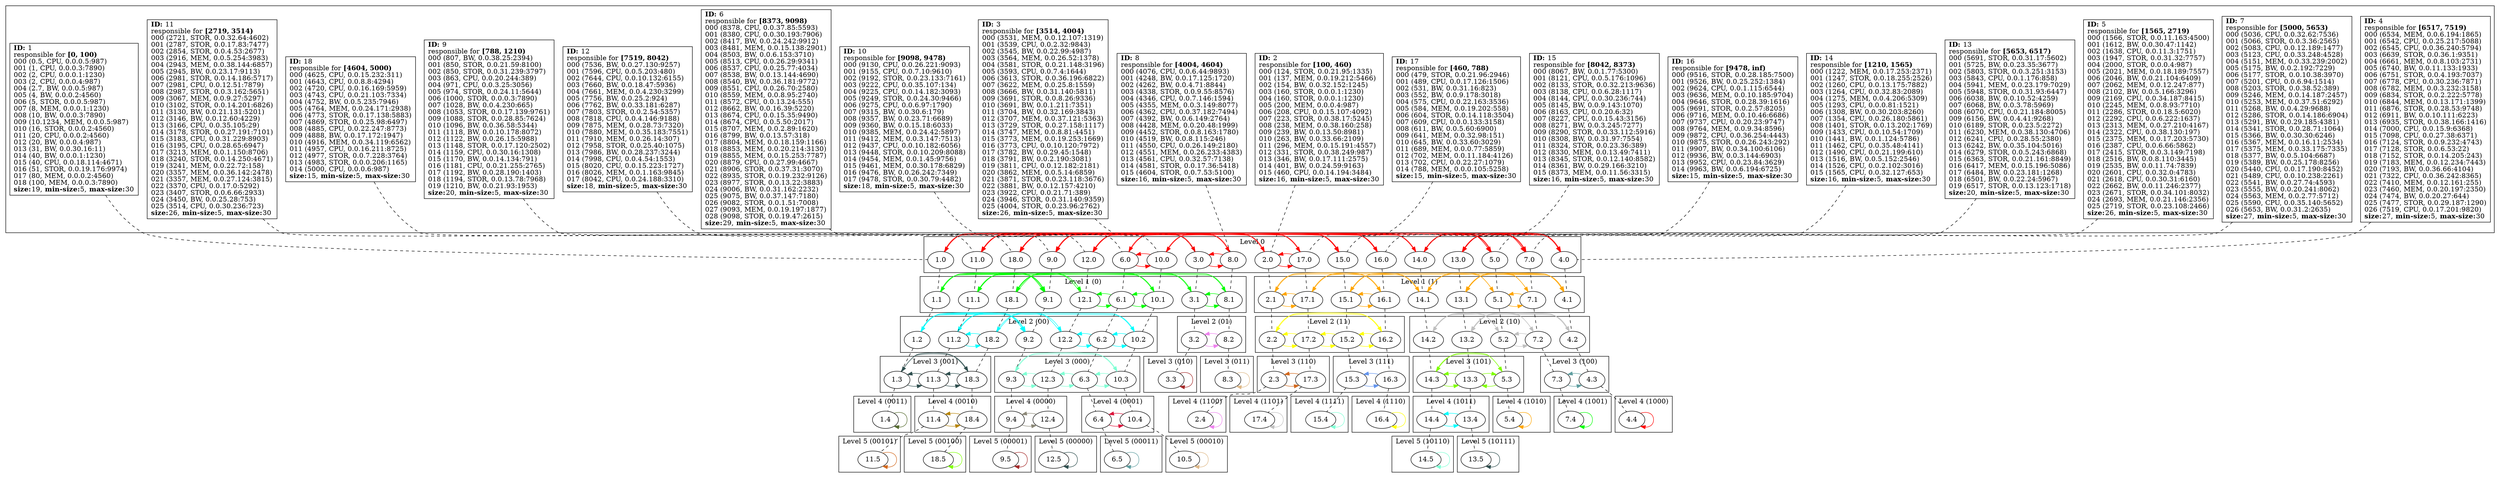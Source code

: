 strict
digraph SkipGraph {

	# vertical
	edge [dir=none style=dashed]
	subgraph {
		"1" -> "1.0" -> "1.1" -> "1.2" -> "1.3" -> "1.4"
		}
	subgraph {
		"2" -> "2.0" -> "2.1" -> "2.2" -> "2.3" -> "2.4"
		}
	subgraph {
		"17" -> "17.0" -> "17.1" -> "17.2" -> "17.3" -> "17.4"
		}
	subgraph {
		"9" -> "9.0" -> "9.1" -> "9.2" -> "9.3" -> "9.4" -> "9.5"
		}
	subgraph {
		"14" -> "14.0" -> "14.1" -> "14.2" -> "14.3" -> "14.4" -> "14.5"
		}
	subgraph {
		"5" -> "5.0" -> "5.1" -> "5.2" -> "5.3" -> "5.4"
		}
	subgraph {
		"11" -> "11.0" -> "11.1" -> "11.2" -> "11.3" -> "11.4" -> "11.5"
		}
	subgraph {
		"3" -> "3.0" -> "3.1" -> "3.2" -> "3.3"
		}
	subgraph {
		"8" -> "8.0" -> "8.1" -> "8.2" -> "8.3"
		}
	subgraph {
		"18" -> "18.0" -> "18.1" -> "18.2" -> "18.3" -> "18.4" -> "18.5"
		}
	subgraph {
		"7" -> "7.0" -> "7.1" -> "7.2" -> "7.3" -> "7.4"
		}
	subgraph {
		"13" -> "13.0" -> "13.1" -> "13.2" -> "13.3" -> "13.4" -> "13.5"
		}
	subgraph {
		"4" -> "4.0" -> "4.1" -> "4.2" -> "4.3" -> "4.4"
		}
	subgraph {
		"12" -> "12.0" -> "12.1" -> "12.2" -> "12.3" -> "12.4" -> "12.5"
		}
	subgraph {
		"15" -> "15.0" -> "15.1" -> "15.2" -> "15.3" -> "15.4"
		}
	subgraph {
		"6" -> "6.0" -> "6.1" -> "6.2" -> "6.3" -> "6.4" -> "6.5"
		}
	subgraph {
		"10" -> "10.0" -> "10.1" -> "10.2" -> "10.3" -> "10.4" -> "10.5"
		}
	subgraph {
		"16" -> "16.0" -> "16.1" -> "16.2" -> "16.3" -> "16.4"
		}

	# horizontal
	edge [dir=forward, style=solid]
	subgraph cluster_content {
		rank = same
		"1" [shape=box, label=
			<
				<B>ID:</B> 1<BR ALIGN="LEFT"/>
				responsible for <B>[0, 100)</B><BR ALIGN="LEFT"/>
				000 (0.5, CPU, 0.0.0.5:987)<BR ALIGN="LEFT"/>
				001 (1, CPU, 0.0.0.3:7890)<BR ALIGN="LEFT"/>
				002 (2, CPU, 0.0.0.1:1230)<BR ALIGN="LEFT"/>
				003 (2, CPU, 0.0.0.4:987)<BR ALIGN="LEFT"/>
				004 (2.7, BW, 0.0.0.5:987)<BR ALIGN="LEFT"/>
				005 (4, BW, 0.0.0.2:4560)<BR ALIGN="LEFT"/>
				006 (5, STOR, 0.0.0.5:987)<BR ALIGN="LEFT"/>
				007 (8, MEM, 0.0.0.1:1230)<BR ALIGN="LEFT"/>
				008 (10, BW, 0.0.0.3:7890)<BR ALIGN="LEFT"/>
				009 (10.1234, MEM, 0.0.0.5:987)<BR ALIGN="LEFT"/>
				010 (16, STOR, 0.0.0.2:4560)<BR ALIGN="LEFT"/>
				011 (20, CPU, 0.0.0.2:4560)<BR ALIGN="LEFT"/>
				012 (20, BW, 0.0.0.4:987)<BR ALIGN="LEFT"/>
				013 (31, BW, 0.0.30.16:11)<BR ALIGN="LEFT"/>
				014 (40, BW, 0.0.0.1:1230)<BR ALIGN="LEFT"/>
				015 (40, CPU, 0.0.18.114:4671)<BR ALIGN="LEFT"/>
				016 (51, STOR, 0.0.19.176:9974)<BR ALIGN="LEFT"/>
				017 (80, MEM, 0.0.0.2:4560)<BR ALIGN="LEFT"/>
				018 (100, MEM, 0.0.0.3:7890)<BR ALIGN="LEFT"/>
			<B>size:</B>19, <B>min-size:</B>5, <B>max-size:</B>30<BR ALIGN="LEFT"/>			>]
		"2" [shape=box, label=
			<
				<B>ID:</B> 2<BR ALIGN="LEFT"/>
				responsible for <B>[100, 460)</B><BR ALIGN="LEFT"/>
				000 (124, STOR, 0.0.21.95:1335)<BR ALIGN="LEFT"/>
				001 (137, MEM, 0.0.19.212:5466)<BR ALIGN="LEFT"/>
				002 (154, BW, 0.0.32.152:1245)<BR ALIGN="LEFT"/>
				003 (160, STOR, 0.0.0.1:1230)<BR ALIGN="LEFT"/>
				004 (160, STOR, 0.0.0.1:1230)<BR ALIGN="LEFT"/>
				005 (200, MEM, 0.0.0.4:987)<BR ALIGN="LEFT"/>
				006 (208, CPU, 0.0.15.107:4092)<BR ALIGN="LEFT"/>
				007 (223, STOR, 0.0.38.17:5245)<BR ALIGN="LEFT"/>
				008 (238, MEM, 0.0.38.160:258)<BR ALIGN="LEFT"/>
				009 (239, BW, 0.0.13.50:8981)<BR ALIGN="LEFT"/>
				010 (263, BW, 0.0.33.66:2109)<BR ALIGN="LEFT"/>
				011 (296, MEM, 0.0.15.191:4557)<BR ALIGN="LEFT"/>
				012 (331, STOR, 0.0.38.249:987)<BR ALIGN="LEFT"/>
				013 (346, BW, 0.0.17.111:2575)<BR ALIGN="LEFT"/>
				014 (401, BW, 0.0.24.59:9163)<BR ALIGN="LEFT"/>
				015 (460, CPU, 0.0.14.194:3484)<BR ALIGN="LEFT"/>
			<B>size:</B>16, <B>min-size:</B>5, <B>max-size:</B>30<BR ALIGN="LEFT"/>			>]
		"17" [shape=box, label=
			<
				<B>ID:</B> 17<BR ALIGN="LEFT"/>
				responsible for <B>[460, 788)</B><BR ALIGN="LEFT"/>
				000 (479, STOR, 0.0.21.96:2946)<BR ALIGN="LEFT"/>
				001 (489, CPU, 0.0.17.126:1506)<BR ALIGN="LEFT"/>
				002 (531, BW, 0.0.31.16:823)<BR ALIGN="LEFT"/>
				003 (552, BW, 0.0.9.178:3018)<BR ALIGN="LEFT"/>
				004 (575, CPU, 0.0.22.163:3536)<BR ALIGN="LEFT"/>
				005 (584, MEM, 0.0.19.202:558)<BR ALIGN="LEFT"/>
				006 (604, STOR, 0.0.14.118:3504)<BR ALIGN="LEFT"/>
				007 (609, CPU, 0.0.0.133:3158)<BR ALIGN="LEFT"/>
				008 (611, BW, 0.0.5.60:6900)<BR ALIGN="LEFT"/>
				009 (641, MEM, 0.0.32.98:151)<BR ALIGN="LEFT"/>
				010 (645, BW, 0.0.33.60:3029)<BR ALIGN="LEFT"/>
				011 (689, MEM, 0.0.0.77:5859)<BR ALIGN="LEFT"/>
				012 (702, MEM, 0.0.11.184:4126)<BR ALIGN="LEFT"/>
				013 (702, CPU, 0.0.22.27:1079)<BR ALIGN="LEFT"/>
				014 (788, MEM, 0.0.0.105:5258)<BR ALIGN="LEFT"/>
			<B>size:</B>15, <B>min-size:</B>5, <B>max-size:</B>30<BR ALIGN="LEFT"/>			>]
		"9" [shape=box, label=
			<
				<B>ID:</B> 9<BR ALIGN="LEFT"/>
				responsible for <B>[788, 1210)</B><BR ALIGN="LEFT"/>
				000 (807, BW, 0.0.38.25:2394)<BR ALIGN="LEFT"/>
				001 (850, STOR, 0.0.21.59:8100)<BR ALIGN="LEFT"/>
				002 (850, STOR, 0.0.31.239:3797)<BR ALIGN="LEFT"/>
				003 (863, CPU, 0.0.20.244:389)<BR ALIGN="LEFT"/>
				004 (971, CPU, 0.0.3.25:3056)<BR ALIGN="LEFT"/>
				005 (974, STOR, 0.0.24.11:5644)<BR ALIGN="LEFT"/>
				006 (1000, STOR, 0.0.0.3:7890)<BR ALIGN="LEFT"/>
				007 (1028, BW, 0.0.4.230:665)<BR ALIGN="LEFT"/>
				008 (1053, STOR, 0.0.17.139:9761)<BR ALIGN="LEFT"/>
				009 (1088, STOR, 0.0.28.85:7624)<BR ALIGN="LEFT"/>
				010 (1096, BW, 0.0.36.58:5344)<BR ALIGN="LEFT"/>
				011 (1118, BW, 0.0.10.178:8072)<BR ALIGN="LEFT"/>
				012 (1122, BW, 0.0.26.15:5988)<BR ALIGN="LEFT"/>
				013 (1148, STOR, 0.0.17.120:2502)<BR ALIGN="LEFT"/>
				014 (1159, CPU, 0.0.30.16:1308)<BR ALIGN="LEFT"/>
				015 (1170, BW, 0.0.14.134:791)<BR ALIGN="LEFT"/>
				016 (1181, CPU, 0.0.21.255:2765)<BR ALIGN="LEFT"/>
				017 (1192, BW, 0.0.28.190:1403)<BR ALIGN="LEFT"/>
				018 (1194, STOR, 0.0.13.78:7968)<BR ALIGN="LEFT"/>
				019 (1210, BW, 0.0.21.93:1953)<BR ALIGN="LEFT"/>
			<B>size:</B>20, <B>min-size:</B>5, <B>max-size:</B>30<BR ALIGN="LEFT"/>			>]
		"14" [shape=box, label=
			<
				<B>ID:</B> 14<BR ALIGN="LEFT"/>
				responsible for <B>[1210, 1565)</B><BR ALIGN="LEFT"/>
				000 (1222, MEM, 0.0.17.253:2371)<BR ALIGN="LEFT"/>
				001 (1247, STOR, 0.0.18.255:2526)<BR ALIGN="LEFT"/>
				002 (1260, CPU, 0.0.13.175:7882)<BR ALIGN="LEFT"/>
				003 (1264, CPU, 0.0.32.83:2089)<BR ALIGN="LEFT"/>
				004 (1275, MEM, 0.0.4.206:5309)<BR ALIGN="LEFT"/>
				005 (1293, CPU, 0.0.0.81:1521)<BR ALIGN="LEFT"/>
				006 (1308, BW, 0.0.30.203:8260)<BR ALIGN="LEFT"/>
				007 (1354, CPU, 0.0.26.180:5861)<BR ALIGN="LEFT"/>
				008 (1401, STOR, 0.0.13.202:1769)<BR ALIGN="LEFT"/>
				009 (1433, CPU, 0.0.10.54:1709)<BR ALIGN="LEFT"/>
				010 (1441, BW, 0.0.1.124:5786)<BR ALIGN="LEFT"/>
				011 (1462, CPU, 0.0.35.48:4141)<BR ALIGN="LEFT"/>
				012 (1490, CPU, 0.0.21.199:610)<BR ALIGN="LEFT"/>
				013 (1516, BW, 0.0.5.152:2546)<BR ALIGN="LEFT"/>
				014 (1526, CPU, 0.0.2.102:3016)<BR ALIGN="LEFT"/>
				015 (1565, CPU, 0.0.32.127:653)<BR ALIGN="LEFT"/>
			<B>size:</B>16, <B>min-size:</B>5, <B>max-size:</B>30<BR ALIGN="LEFT"/>			>]
		"5" [shape=box, label=
			<
				<B>ID:</B> 5<BR ALIGN="LEFT"/>
				responsible for <B>[1565, 2719)</B><BR ALIGN="LEFT"/>
				000 (1566, STOR, 0.0.11.163:4500)<BR ALIGN="LEFT"/>
				001 (1612, BW, 0.0.30.47:1142)<BR ALIGN="LEFT"/>
				002 (1638, CPU, 0.0.11.3:1751)<BR ALIGN="LEFT"/>
				003 (1947, STOR, 0.0.31.32:7757)<BR ALIGN="LEFT"/>
				004 (2000, STOR, 0.0.0.4:987)<BR ALIGN="LEFT"/>
				005 (2021, MEM, 0.0.18.189:7557)<BR ALIGN="LEFT"/>
				006 (2046, BW, 0.0.21.104:6409)<BR ALIGN="LEFT"/>
				007 (2062, MEM, 0.0.12.247:877)<BR ALIGN="LEFT"/>
				008 (2102, BW, 0.0.5.166:3296)<BR ALIGN="LEFT"/>
				009 (2169, CPU, 0.0.34.187:8415)<BR ALIGN="LEFT"/>
				010 (2245, MEM, 0.0.8.93:7710)<BR ALIGN="LEFT"/>
				011 (2286, STOR, 0.0.18.5:6020)<BR ALIGN="LEFT"/>
				012 (2292, CPU, 0.0.6.222:1637)<BR ALIGN="LEFT"/>
				013 (2313, MEM, 0.0.27.210:4167)<BR ALIGN="LEFT"/>
				014 (2322, CPU, 0.0.38.130:197)<BR ALIGN="LEFT"/>
				015 (2375, MEM, 0.0.17.203:5730)<BR ALIGN="LEFT"/>
				016 (2387, CPU, 0.0.6.66:5862)<BR ALIGN="LEFT"/>
				017 (2415, STOR, 0.0.3.149:7198)<BR ALIGN="LEFT"/>
				018 (2516, BW, 0.0.8.110:3445)<BR ALIGN="LEFT"/>
				019 (2535, BW, 0.0.11.74:7839)<BR ALIGN="LEFT"/>
				020 (2601, CPU, 0.0.32.0:4783)<BR ALIGN="LEFT"/>
				021 (2618, CPU, 0.0.30.31:6160)<BR ALIGN="LEFT"/>
				022 (2662, BW, 0.0.11.246:2377)<BR ALIGN="LEFT"/>
				023 (2671, STOR, 0.0.34.101:8032)<BR ALIGN="LEFT"/>
				024 (2693, MEM, 0.0.21.146:2356)<BR ALIGN="LEFT"/>
				025 (2719, STOR, 0.0.23.108:2466)<BR ALIGN="LEFT"/>
			<B>size:</B>26, <B>min-size:</B>5, <B>max-size:</B>30<BR ALIGN="LEFT"/>			>]
		"11" [shape=box, label=
			<
				<B>ID:</B> 11<BR ALIGN="LEFT"/>
				responsible for <B>[2719, 3514)</B><BR ALIGN="LEFT"/>
				000 (2721, STOR, 0.0.32.64:4602)<BR ALIGN="LEFT"/>
				001 (2787, STOR, 0.0.17.83:7477)<BR ALIGN="LEFT"/>
				002 (2854, STOR, 0.0.4.53:2677)<BR ALIGN="LEFT"/>
				003 (2916, MEM, 0.0.5.254:3983)<BR ALIGN="LEFT"/>
				004 (2943, MEM, 0.0.38.144:6857)<BR ALIGN="LEFT"/>
				005 (2945, BW, 0.0.23.17:9113)<BR ALIGN="LEFT"/>
				006 (2981, STOR, 0.0.14.186:5717)<BR ALIGN="LEFT"/>
				007 (2981, CPU, 0.0.12.51:7879)<BR ALIGN="LEFT"/>
				008 (2987, STOR, 0.0.3.162:5651)<BR ALIGN="LEFT"/>
				009 (3067, MEM, 0.0.9.27:5297)<BR ALIGN="LEFT"/>
				010 (3102, STOR, 0.0.14.201:6826)<BR ALIGN="LEFT"/>
				011 (3130, BW, 0.0.21.131:5201)<BR ALIGN="LEFT"/>
				012 (3146, BW, 0.0.12.60:4229)<BR ALIGN="LEFT"/>
				013 (3166, CPU, 0.0.35.105:29)<BR ALIGN="LEFT"/>
				014 (3178, STOR, 0.0.27.191:7101)<BR ALIGN="LEFT"/>
				015 (3183, CPU, 0.0.31.229:8903)<BR ALIGN="LEFT"/>
				016 (3195, CPU, 0.0.28.65:6947)<BR ALIGN="LEFT"/>
				017 (3213, MEM, 0.0.1.150:8706)<BR ALIGN="LEFT"/>
				018 (3240, STOR, 0.0.14.250:4671)<BR ALIGN="LEFT"/>
				019 (3241, MEM, 0.0.22.72:158)<BR ALIGN="LEFT"/>
				020 (3357, MEM, 0.0.36.142:2478)<BR ALIGN="LEFT"/>
				021 (3357, MEM, 0.0.27.124:3815)<BR ALIGN="LEFT"/>
				022 (3370, CPU, 0.0.17.0:5292)<BR ALIGN="LEFT"/>
				023 (3407, STOR, 0.0.6.66:2933)<BR ALIGN="LEFT"/>
				024 (3450, BW, 0.0.25.28:753)<BR ALIGN="LEFT"/>
				025 (3514, CPU, 0.0.30.236:723)<BR ALIGN="LEFT"/>
			<B>size:</B>26, <B>min-size:</B>5, <B>max-size:</B>30<BR ALIGN="LEFT"/>			>]
		"3" [shape=box, label=
			<
				<B>ID:</B> 3<BR ALIGN="LEFT"/>
				responsible for <B>[3514, 4004)</B><BR ALIGN="LEFT"/>
				000 (3531, MEM, 0.0.12.107:1319)<BR ALIGN="LEFT"/>
				001 (3539, CPU, 0.0.2.32:9843)<BR ALIGN="LEFT"/>
				002 (3545, BW, 0.0.22.99:4987)<BR ALIGN="LEFT"/>
				003 (3564, MEM, 0.0.26.52:1378)<BR ALIGN="LEFT"/>
				004 (3581, STOR, 0.0.21.148:3196)<BR ALIGN="LEFT"/>
				005 (3593, CPU, 0.0.7.4:1644)<BR ALIGN="LEFT"/>
				006 (3613, STOR, 0.0.36.196:6822)<BR ALIGN="LEFT"/>
				007 (3622, MEM, 0.0.25.8:1559)<BR ALIGN="LEFT"/>
				008 (3666, BW, 0.0.31.140:5811)<BR ALIGN="LEFT"/>
				009 (3691, STOR, 0.0.8.26:9336)<BR ALIGN="LEFT"/>
				010 (3691, BW, 0.0.1.211:7351)<BR ALIGN="LEFT"/>
				011 (3704, BW, 0.0.32.169:3843)<BR ALIGN="LEFT"/>
				012 (3707, MEM, 0.0.37.121:5363)<BR ALIGN="LEFT"/>
				013 (3729, STOR, 0.0.27.158:1117)<BR ALIGN="LEFT"/>
				014 (3747, MEM, 0.0.8.81:4451)<BR ALIGN="LEFT"/>
				015 (3773, MEM, 0.0.19.253:1669)<BR ALIGN="LEFT"/>
				016 (3773, CPU, 0.0.10.120:7972)<BR ALIGN="LEFT"/>
				017 (3782, BW, 0.0.29.45:1548)<BR ALIGN="LEFT"/>
				018 (3791, BW, 0.0.2.190:3081)<BR ALIGN="LEFT"/>
				019 (3811, CPU, 0.0.12.182:2181)<BR ALIGN="LEFT"/>
				020 (3862, MEM, 0.0.5.14:6859)<BR ALIGN="LEFT"/>
				021 (3871, STOR, 0.0.23.118:3676)<BR ALIGN="LEFT"/>
				022 (3881, BW, 0.0.12.157:4210)<BR ALIGN="LEFT"/>
				023 (3922, CPU, 0.0.21.71:389)<BR ALIGN="LEFT"/>
				024 (3946, STOR, 0.0.31.140:9359)<BR ALIGN="LEFT"/>
				025 (4004, STOR, 0.0.23.96:2762)<BR ALIGN="LEFT"/>
			<B>size:</B>26, <B>min-size:</B>5, <B>max-size:</B>30<BR ALIGN="LEFT"/>			>]
		"8" [shape=box, label=
			<
				<B>ID:</B> 8<BR ALIGN="LEFT"/>
				responsible for <B>[4004, 4604)</B><BR ALIGN="LEFT"/>
				000 (4076, CPU, 0.0.6.44:9893)<BR ALIGN="LEFT"/>
				001 (4248, BW, 0.0.17.125:1720)<BR ALIGN="LEFT"/>
				002 (4262, BW, 0.0.4.71:8844)<BR ALIGN="LEFT"/>
				003 (4338, STOR, 0.0.9.55:8576)<BR ALIGN="LEFT"/>
				004 (4346, CPU, 0.0.7.146:1594)<BR ALIGN="LEFT"/>
				005 (4355, MEM, 0.0.3.149:8077)<BR ALIGN="LEFT"/>
				006 (4362, CPU, 0.0.37.182:7494)<BR ALIGN="LEFT"/>
				007 (4392, BW, 0.0.6.149:2764)<BR ALIGN="LEFT"/>
				008 (4428, MEM, 0.0.20.48:1999)<BR ALIGN="LEFT"/>
				009 (4452, STOR, 0.0.8.163:1780)<BR ALIGN="LEFT"/>
				010 (4519, BW, 0.0.8.115:246)<BR ALIGN="LEFT"/>
				011 (4550, CPU, 0.0.26.149:2180)<BR ALIGN="LEFT"/>
				012 (4551, MEM, 0.0.26.233:4383)<BR ALIGN="LEFT"/>
				013 (4561, CPU, 0.0.32.57:7138)<BR ALIGN="LEFT"/>
				014 (4581, STOR, 0.0.17.36:5418)<BR ALIGN="LEFT"/>
				015 (4604, STOR, 0.0.7.53:5100)<BR ALIGN="LEFT"/>
			<B>size:</B>16, <B>min-size:</B>5, <B>max-size:</B>30<BR ALIGN="LEFT"/>			>]
		"18" [shape=box, label=
			<
				<B>ID:</B> 18<BR ALIGN="LEFT"/>
				responsible for <B>[4604, 5000)</B><BR ALIGN="LEFT"/>
				000 (4625, CPU, 0.0.15.232:311)<BR ALIGN="LEFT"/>
				001 (4643, CPU, 0.0.8.8:4294)<BR ALIGN="LEFT"/>
				002 (4720, CPU, 0.0.16.169:5959)<BR ALIGN="LEFT"/>
				003 (4743, CPU, 0.0.21.103:7334)<BR ALIGN="LEFT"/>
				004 (4752, BW, 0.0.5.235:7946)<BR ALIGN="LEFT"/>
				005 (4764, MEM, 0.0.24.171:2938)<BR ALIGN="LEFT"/>
				006 (4773, STOR, 0.0.17.138:5883)<BR ALIGN="LEFT"/>
				007 (4869, STOR, 0.0.25.98:6497)<BR ALIGN="LEFT"/>
				008 (4885, CPU, 0.0.22.247:8773)<BR ALIGN="LEFT"/>
				009 (4888, BW, 0.0.17.172:1947)<BR ALIGN="LEFT"/>
				010 (4916, MEM, 0.0.34.119:6562)<BR ALIGN="LEFT"/>
				011 (4957, CPU, 0.0.16.211:8725)<BR ALIGN="LEFT"/>
				012 (4977, STOR, 0.0.7.228:3764)<BR ALIGN="LEFT"/>
				013 (4983, STOR, 0.0.0.206:1165)<BR ALIGN="LEFT"/>
				014 (5000, CPU, 0.0.0.6:987)<BR ALIGN="LEFT"/>
			<B>size:</B>15, <B>min-size:</B>5, <B>max-size:</B>30<BR ALIGN="LEFT"/>			>]
		"7" [shape=box, label=
			<
				<B>ID:</B> 7<BR ALIGN="LEFT"/>
				responsible for <B>[5000, 5653)</B><BR ALIGN="LEFT"/>
				000 (5036, CPU, 0.0.32.62:7536)<BR ALIGN="LEFT"/>
				001 (5066, STOR, 0.0.3.36:2565)<BR ALIGN="LEFT"/>
				002 (5083, CPU, 0.0.12.189:1477)<BR ALIGN="LEFT"/>
				003 (5123, CPU, 0.0.33.248:4528)<BR ALIGN="LEFT"/>
				004 (5151, MEM, 0.0.33.239:2002)<BR ALIGN="LEFT"/>
				005 (5175, BW, 0.0.2.192:7229)<BR ALIGN="LEFT"/>
				006 (5177, STOR, 0.0.10.38:3970)<BR ALIGN="LEFT"/>
				007 (5201, CPU, 0.0.6.94:1514)<BR ALIGN="LEFT"/>
				008 (5203, STOR, 0.0.38.52:389)<BR ALIGN="LEFT"/>
				009 (5246, MEM, 0.0.14.187:2457)<BR ALIGN="LEFT"/>
				010 (5253, MEM, 0.0.37.51:6292)<BR ALIGN="LEFT"/>
				011 (5268, BW, 0.0.4.29:9688)<BR ALIGN="LEFT"/>
				012 (5286, STOR, 0.0.14.186:6904)<BR ALIGN="LEFT"/>
				013 (5291, BW, 0.0.29.185:4381)<BR ALIGN="LEFT"/>
				014 (5341, STOR, 0.0.28.71:1064)<BR ALIGN="LEFT"/>
				015 (5366, BW, 0.0.30.30:6246)<BR ALIGN="LEFT"/>
				016 (5367, MEM, 0.0.16.11:2534)<BR ALIGN="LEFT"/>
				017 (5375, MEM, 0.0.33.175:7335)<BR ALIGN="LEFT"/>
				018 (5377, BW, 0.0.5.104:6687)<BR ALIGN="LEFT"/>
				019 (5389, BW, 0.0.25.178:8256)<BR ALIGN="LEFT"/>
				020 (5440, CPU, 0.0.17.190:8452)<BR ALIGN="LEFT"/>
				021 (5489, CPU, 0.0.10.238:2261)<BR ALIGN="LEFT"/>
				022 (5541, BW, 0.0.27.74:4593)<BR ALIGN="LEFT"/>
				023 (5555, BW, 0.0.20.241:8062)<BR ALIGN="LEFT"/>
				024 (5563, MEM, 0.0.2.77:5712)<BR ALIGN="LEFT"/>
				025 (5590, CPU, 0.0.35.140:5652)<BR ALIGN="LEFT"/>
				026 (5653, BW, 0.0.31.2:2635)<BR ALIGN="LEFT"/>
			<B>size:</B>27, <B>min-size:</B>5, <B>max-size:</B>30<BR ALIGN="LEFT"/>			>]
		"13" [shape=box, label=
			<
				<B>ID:</B> 13<BR ALIGN="LEFT"/>
				responsible for <B>[5653, 6517)</B><BR ALIGN="LEFT"/>
				000 (5691, STOR, 0.0.31.17:5602)<BR ALIGN="LEFT"/>
				001 (5725, BW, 0.0.23.35:3677)<BR ALIGN="LEFT"/>
				002 (5803, STOR, 0.0.3.251:3153)<BR ALIGN="LEFT"/>
				003 (5843, CPU, 0.0.1.176:858)<BR ALIGN="LEFT"/>
				004 (5941, MEM, 0.0.23.179:7029)<BR ALIGN="LEFT"/>
				005 (5948, STOR, 0.0.31.93:6447)<BR ALIGN="LEFT"/>
				006 (6038, BW, 0.0.10.52:4259)<BR ALIGN="LEFT"/>
				007 (6068, BW, 0.0.3.78:5969)<BR ALIGN="LEFT"/>
				008 (6070, CPU, 0.0.21.184:8005)<BR ALIGN="LEFT"/>
				009 (6156, BW, 0.0.4.41:9268)<BR ALIGN="LEFT"/>
				010 (6189, STOR, 0.0.23.5:2272)<BR ALIGN="LEFT"/>
				011 (6230, MEM, 0.0.38.130:4706)<BR ALIGN="LEFT"/>
				012 (6241, CPU, 0.0.28.55:2380)<BR ALIGN="LEFT"/>
				013 (6242, BW, 0.0.35.104:5016)<BR ALIGN="LEFT"/>
				014 (6279, STOR, 0.0.5.243:6868)<BR ALIGN="LEFT"/>
				015 (6363, STOR, 0.0.21.161:8849)<BR ALIGN="LEFT"/>
				016 (6417, MEM, 0.0.15.196:5086)<BR ALIGN="LEFT"/>
				017 (6484, BW, 0.0.23.181:1268)<BR ALIGN="LEFT"/>
				018 (6501, BW, 0.0.22.24:5967)<BR ALIGN="LEFT"/>
				019 (6517, STOR, 0.0.13.123:1718)<BR ALIGN="LEFT"/>
			<B>size:</B>20, <B>min-size:</B>5, <B>max-size:</B>30<BR ALIGN="LEFT"/>			>]
		"4" [shape=box, label=
			<
				<B>ID:</B> 4<BR ALIGN="LEFT"/>
				responsible for <B>[6517, 7519)</B><BR ALIGN="LEFT"/>
				000 (6534, MEM, 0.0.6.194:1865)<BR ALIGN="LEFT"/>
				001 (6542, CPU, 0.0.25.217:5088)<BR ALIGN="LEFT"/>
				002 (6545, CPU, 0.0.36.240:5794)<BR ALIGN="LEFT"/>
				003 (6639, STOR, 0.0.36.1:9351)<BR ALIGN="LEFT"/>
				004 (6661, MEM, 0.0.8.103:2731)<BR ALIGN="LEFT"/>
				005 (6740, BW, 0.0.11.133:1933)<BR ALIGN="LEFT"/>
				006 (6751, STOR, 0.0.4.193:7037)<BR ALIGN="LEFT"/>
				007 (6778, CPU, 0.0.30.236:7871)<BR ALIGN="LEFT"/>
				008 (6782, MEM, 0.0.3.232:3158)<BR ALIGN="LEFT"/>
				009 (6834, STOR, 0.0.2.222:5778)<BR ALIGN="LEFT"/>
				010 (6844, MEM, 0.0.13.171:1399)<BR ALIGN="LEFT"/>
				011 (6876, STOR, 0.0.28.53:9748)<BR ALIGN="LEFT"/>
				012 (6911, BW, 0.0.10.111:6223)<BR ALIGN="LEFT"/>
				013 (6935, STOR, 0.0.38.166:1416)<BR ALIGN="LEFT"/>
				014 (7000, CPU, 0.0.15.9:6368)<BR ALIGN="LEFT"/>
				015 (7098, CPU, 0.0.27.38:6371)<BR ALIGN="LEFT"/>
				016 (7124, STOR, 0.0.9.232:4743)<BR ALIGN="LEFT"/>
				017 (7128, STOR, 0.0.6.53:22)<BR ALIGN="LEFT"/>
				018 (7152, STOR, 0.0.14.205:243)<BR ALIGN="LEFT"/>
				019 (7183, MEM, 0.0.12.234:7443)<BR ALIGN="LEFT"/>
				020 (7193, BW, 0.0.36.66:4104)<BR ALIGN="LEFT"/>
				021 (7322, CPU, 0.0.36.242:8365)<BR ALIGN="LEFT"/>
				022 (7410, MEM, 0.0.12.161:255)<BR ALIGN="LEFT"/>
				023 (7460, MEM, 0.0.20.197:2350)<BR ALIGN="LEFT"/>
				024 (7474, BW, 0.0.20.27:644)<BR ALIGN="LEFT"/>
				025 (7477, STOR, 0.0.29.187:1290)<BR ALIGN="LEFT"/>
				026 (7519, CPU, 0.0.17.201:9820)<BR ALIGN="LEFT"/>
			<B>size:</B>27, <B>min-size:</B>5, <B>max-size:</B>30<BR ALIGN="LEFT"/>			>]
		"12" [shape=box, label=
			<
				<B>ID:</B> 12<BR ALIGN="LEFT"/>
				responsible for <B>[7519, 8042)</B><BR ALIGN="LEFT"/>
				000 (7536, BW, 0.0.27.130:9257)<BR ALIGN="LEFT"/>
				001 (7596, CPU, 0.0.5.203:480)<BR ALIGN="LEFT"/>
				002 (7644, CPU, 0.0.10.132:6155)<BR ALIGN="LEFT"/>
				003 (7660, BW, 0.0.18.47:5936)<BR ALIGN="LEFT"/>
				004 (7661, MEM, 0.0.4.230:3299)<BR ALIGN="LEFT"/>
				005 (7756, BW, 0.0.25.2:924)<BR ALIGN="LEFT"/>
				006 (7762, BW, 0.0.33.181:6287)<BR ALIGN="LEFT"/>
				007 (7803, STOR, 0.0.2.54:5357)<BR ALIGN="LEFT"/>
				008 (7818, CPU, 0.0.4.146:9188)<BR ALIGN="LEFT"/>
				009 (7875, MEM, 0.0.28.73:7320)<BR ALIGN="LEFT"/>
				010 (7880, MEM, 0.0.35.183:7551)<BR ALIGN="LEFT"/>
				011 (7910, MEM, 0.0.26.14:307)<BR ALIGN="LEFT"/>
				012 (7958, STOR, 0.0.25.40:1075)<BR ALIGN="LEFT"/>
				013 (7986, BW, 0.0.28.237:3244)<BR ALIGN="LEFT"/>
				014 (7998, CPU, 0.0.4.54:1553)<BR ALIGN="LEFT"/>
				015 (8020, CPU, 0.0.15.223:1727)<BR ALIGN="LEFT"/>
				016 (8026, MEM, 0.0.1.163:9845)<BR ALIGN="LEFT"/>
				017 (8042, CPU, 0.0.24.188:3310)<BR ALIGN="LEFT"/>
			<B>size:</B>18, <B>min-size:</B>5, <B>max-size:</B>30<BR ALIGN="LEFT"/>			>]
		"15" [shape=box, label=
			<
				<B>ID:</B> 15<BR ALIGN="LEFT"/>
				responsible for <B>[8042, 8373)</B><BR ALIGN="LEFT"/>
				000 (8067, BW, 0.0.1.77:5300)<BR ALIGN="LEFT"/>
				001 (8121, CPU, 0.0.5.176:1096)<BR ALIGN="LEFT"/>
				002 (8133, STOR, 0.0.32.213:9636)<BR ALIGN="LEFT"/>
				003 (8138, CPU, 0.0.6.28:1117)<BR ALIGN="LEFT"/>
				004 (8144, CPU, 0.0.30.236:744)<BR ALIGN="LEFT"/>
				005 (8145, BW, 0.0.9.143:1070)<BR ALIGN="LEFT"/>
				006 (8163, CPU, 0.0.20.6:32)<BR ALIGN="LEFT"/>
				007 (8227, CPU, 0.0.15.43:3156)<BR ALIGN="LEFT"/>
				008 (8271, BW, 0.0.3.245:7277)<BR ALIGN="LEFT"/>
				009 (8290, STOR, 0.0.33.112:5916)<BR ALIGN="LEFT"/>
				010 (8308, BW, 0.0.31.97:7554)<BR ALIGN="LEFT"/>
				011 (8324, STOR, 0.0.23.36:389)<BR ALIGN="LEFT"/>
				012 (8330, MEM, 0.0.13.49:7411)<BR ALIGN="LEFT"/>
				013 (8345, STOR, 0.0.12.140:8582)<BR ALIGN="LEFT"/>
				014 (8361, BW, 0.0.29.166:3210)<BR ALIGN="LEFT"/>
				015 (8373, MEM, 0.0.11.56:3315)<BR ALIGN="LEFT"/>
			<B>size:</B>16, <B>min-size:</B>5, <B>max-size:</B>30<BR ALIGN="LEFT"/>			>]
		"6" [shape=box, label=
			<
				<B>ID:</B> 6<BR ALIGN="LEFT"/>
				responsible for <B>[8373, 9098)</B><BR ALIGN="LEFT"/>
				000 (8378, CPU, 0.0.37.85:5593)<BR ALIGN="LEFT"/>
				001 (8380, CPU, 0.0.30.193:7906)<BR ALIGN="LEFT"/>
				002 (8417, BW, 0.0.24.242:9912)<BR ALIGN="LEFT"/>
				003 (8481, MEM, 0.0.15.138:2901)<BR ALIGN="LEFT"/>
				004 (8503, BW, 0.0.6.153:3710)<BR ALIGN="LEFT"/>
				005 (8513, CPU, 0.0.26.29:9341)<BR ALIGN="LEFT"/>
				006 (8537, CPU, 0.0.25.77:4034)<BR ALIGN="LEFT"/>
				007 (8538, BW, 0.0.13.144:4690)<BR ALIGN="LEFT"/>
				008 (8540, BW, 0.0.36.181:9772)<BR ALIGN="LEFT"/>
				009 (8551, CPU, 0.0.26.70:2580)<BR ALIGN="LEFT"/>
				010 (8559, MEM, 0.0.8.95:2740)<BR ALIGN="LEFT"/>
				011 (8572, CPU, 0.0.13.24:555)<BR ALIGN="LEFT"/>
				012 (8662, BW, 0.0.16.39:5220)<BR ALIGN="LEFT"/>
				013 (8674, CPU, 0.0.15.35:9490)<BR ALIGN="LEFT"/>
				014 (8674, CPU, 0.0.5.50:2017)<BR ALIGN="LEFT"/>
				015 (8707, MEM, 0.0.2.89:1620)<BR ALIGN="LEFT"/>
				016 (8799, BW, 0.0.13.57:318)<BR ALIGN="LEFT"/>
				017 (8804, MEM, 0.0.18.159:1166)<BR ALIGN="LEFT"/>
				018 (8853, MEM, 0.0.20.214:3130)<BR ALIGN="LEFT"/>
				019 (8855, MEM, 0.0.15.253:7787)<BR ALIGN="LEFT"/>
				020 (8879, CPU, 0.0.27.99:4667)<BR ALIGN="LEFT"/>
				021 (8906, STOR, 0.0.37.31:3070)<BR ALIGN="LEFT"/>
				022 (8935, STOR, 0.0.19.232:9126)<BR ALIGN="LEFT"/>
				023 (8977, STOR, 0.0.13.22:3883)<BR ALIGN="LEFT"/>
				024 (9006, BW, 0.0.31.162:2232)<BR ALIGN="LEFT"/>
				025 (9075, BW, 0.0.37.147:7180)<BR ALIGN="LEFT"/>
				026 (9082, STOR, 0.0.1.51:7008)<BR ALIGN="LEFT"/>
				027 (9093, MEM, 0.0.19.197:1877)<BR ALIGN="LEFT"/>
				028 (9098, STOR, 0.0.19.47:2615)<BR ALIGN="LEFT"/>
			<B>size:</B>29, <B>min-size:</B>5, <B>max-size:</B>30<BR ALIGN="LEFT"/>			>]
		"10" [shape=box, label=
			<
				<B>ID:</B> 10<BR ALIGN="LEFT"/>
				responsible for <B>[9098, 9478)</B><BR ALIGN="LEFT"/>
				000 (9130, CPU, 0.0.26.221:9093)<BR ALIGN="LEFT"/>
				001 (9155, CPU, 0.0.7.10:9610)<BR ALIGN="LEFT"/>
				002 (9192, STOR, 0.0.23.133:7161)<BR ALIGN="LEFT"/>
				003 (9222, CPU, 0.0.35.107:134)<BR ALIGN="LEFT"/>
				004 (9225, CPU, 0.0.14.182:3093)<BR ALIGN="LEFT"/>
				005 (9249, STOR, 0.0.24.30:9466)<BR ALIGN="LEFT"/>
				006 (9275, CPU, 0.0.6.97:1790)<BR ALIGN="LEFT"/>
				007 (9315, BW, 0.0.30.6:179)<BR ALIGN="LEFT"/>
				008 (9357, BW, 0.0.23.71:6689)<BR ALIGN="LEFT"/>
				009 (9360, BW, 0.0.15.18:6033)<BR ALIGN="LEFT"/>
				010 (9385, MEM, 0.0.24.42:5897)<BR ALIGN="LEFT"/>
				011 (9412, MEM, 0.0.3.147:7513)<BR ALIGN="LEFT"/>
				012 (9437, CPU, 0.0.10.182:6056)<BR ALIGN="LEFT"/>
				013 (9448, STOR, 0.0.10.209:8088)<BR ALIGN="LEFT"/>
				014 (9454, MEM, 0.0.1.45:9756)<BR ALIGN="LEFT"/>
				015 (9461, MEM, 0.0.30.178:6829)<BR ALIGN="LEFT"/>
				016 (9476, BW, 0.0.26.242:7349)<BR ALIGN="LEFT"/>
				017 (9478, STOR, 0.0.30.79:4482)<BR ALIGN="LEFT"/>
			<B>size:</B>18, <B>min-size:</B>5, <B>max-size:</B>30<BR ALIGN="LEFT"/>			>]
		"16" [shape=box, label=
			<
				<B>ID:</B> 16<BR ALIGN="LEFT"/>
				responsible for <B>[9478, inf)</B><BR ALIGN="LEFT"/>
				000 (9516, STOR, 0.0.28.185:7500)<BR ALIGN="LEFT"/>
				001 (9526, BW, 0.0.25.252:1384)<BR ALIGN="LEFT"/>
				002 (9624, CPU, 0.0.1.115:6544)<BR ALIGN="LEFT"/>
				003 (9636, MEM, 0.0.10.185:9704)<BR ALIGN="LEFT"/>
				004 (9646, STOR, 0.0.28.39:1616)<BR ALIGN="LEFT"/>
				005 (9691, STOR, 0.0.2.57:8205)<BR ALIGN="LEFT"/>
				006 (9716, MEM, 0.0.10.46:6686)<BR ALIGN="LEFT"/>
				007 (9737, CPU, 0.0.20.23:9747)<BR ALIGN="LEFT"/>
				008 (9764, MEM, 0.0.9.34:8596)<BR ALIGN="LEFT"/>
				009 (9872, CPU, 0.0.36.254:4443)<BR ALIGN="LEFT"/>
				010 (9875, STOR, 0.0.26.243:292)<BR ALIGN="LEFT"/>
				011 (9907, BW, 0.0.34.100:6106)<BR ALIGN="LEFT"/>
				012 (9936, BW, 0.0.3.144:6903)<BR ALIGN="LEFT"/>
				013 (9952, CPU, 0.0.23.84:3629)<BR ALIGN="LEFT"/>
				014 (9963, BW, 0.0.6.194:6725)<BR ALIGN="LEFT"/>
			<B>size:</B>15, <B>min-size:</B>5, <B>max-size:</B>30<BR ALIGN="LEFT"/>			>]
	}

	edge [color=red]
	subgraph cluster_1 {
		rank = same
		label = "Level 0"
		subgraph {
			"1.0" -> "2.0"
			"1.0" -> "16.0"
		}
		subgraph {
			"2.0" -> "17.0"
			"2.0" -> "1.0"
		}
		subgraph {
			"17.0" -> "9.0"
			"17.0" -> "2.0"
		}
		subgraph {
			"9.0" -> "14.0"
			"9.0" -> "17.0"
		}
		subgraph {
			"14.0" -> "5.0"
			"14.0" -> "9.0"
		}
		subgraph {
			"5.0" -> "11.0"
			"5.0" -> "14.0"
		}
		subgraph {
			"11.0" -> "3.0"
			"11.0" -> "5.0"
		}
		subgraph {
			"3.0" -> "8.0"
			"3.0" -> "11.0"
		}
		subgraph {
			"8.0" -> "18.0"
			"8.0" -> "3.0"
		}
		subgraph {
			"18.0" -> "7.0"
			"18.0" -> "8.0"
		}
		subgraph {
			"7.0" -> "13.0"
			"7.0" -> "18.0"
		}
		subgraph {
			"13.0" -> "4.0"
			"13.0" -> "7.0"
		}
		subgraph {
			"4.0" -> "12.0"
			"4.0" -> "13.0"
		}
		subgraph {
			"12.0" -> "15.0"
			"12.0" -> "4.0"
		}
		subgraph {
			"15.0" -> "6.0"
			"15.0" -> "12.0"
		}
		subgraph {
			"6.0" -> "10.0"
			"6.0" -> "15.0"
		}
		subgraph {
			"10.0" -> "16.0"
			"10.0" -> "6.0"
		}
		subgraph {
			"16.0" -> "1.0"
			"16.0" -> "10.0"
		}
	}

	edge [color=green]
	subgraph cluster_10 {
		rank = same
		label = "Level 1 (0)"
		subgraph {
			"1.1" -> "9.1"
			"1.1" -> "10.1"
		}
		subgraph {
			"9.1" -> "11.1"
			"9.1" -> "1.1"
		}
		subgraph {
			"11.1" -> "3.1"
			"11.1" -> "9.1"
		}
		subgraph {
			"3.1" -> "8.1"
			"3.1" -> "11.1"
		}
		subgraph {
			"8.1" -> "18.1"
			"8.1" -> "3.1"
		}
		subgraph {
			"18.1" -> "12.1"
			"18.1" -> "8.1"
		}
		subgraph {
			"12.1" -> "6.1"
			"12.1" -> "18.1"
		}
		subgraph {
			"6.1" -> "10.1"
			"6.1" -> "12.1"
		}
		subgraph {
			"10.1" -> "1.1"
			"10.1" -> "6.1"
		}
	}

	edge [color=cyan]
	subgraph cluster_100 {
		rank = same
		label = "Level 2 (00)"
		subgraph {
			"1.2" -> "9.2"
			"1.2" -> "10.2"
		}
		subgraph {
			"9.2" -> "11.2"
			"9.2" -> "1.2"
		}
		subgraph {
			"11.2" -> "18.2"
			"11.2" -> "9.2"
		}
		subgraph {
			"18.2" -> "12.2"
			"18.2" -> "11.2"
		}
		subgraph {
			"12.2" -> "6.2"
			"12.2" -> "18.2"
		}
		subgraph {
			"6.2" -> "10.2"
			"6.2" -> "12.2"
		}
		subgraph {
			"10.2" -> "1.2"
			"10.2" -> "6.2"
		}
	}

	edge [color=aquamarine]
	subgraph cluster_1000 {
		rank = same
		label = "Level 3 (000)"
		subgraph {
			"9.3" -> "12.3"
			"9.3" -> "10.3"
		}
		subgraph {
			"12.3" -> "6.3"
			"12.3" -> "9.3"
		}
		subgraph {
			"6.3" -> "10.3"
			"6.3" -> "12.3"
		}
		subgraph {
			"10.3" -> "9.3"
			"10.3" -> "6.3"
		}
	}

	edge [color=cornsilk4]
	subgraph cluster_10000 {
		rank = same
		label = "Level 4 (0000)"
		subgraph {
			"9.4" -> "12.4"
			"9.4" -> "12.4"
		}
		subgraph {
			"12.4" -> "9.4"
			"12.4" -> "9.4"
		}
	}

	edge [color=darkslategray]
	subgraph cluster_100000 {
		rank = same
		label = "Level 5 (00000)"
		subgraph {
			"12.5" -> "12.5"
			"12.5" -> "12.5"
		}
	}

	edge [color=brown]
	subgraph cluster_100001 {
		rank = same
		label = "Level 5 (00001)"
		subgraph {
			"9.5" -> "9.5"
			"9.5" -> "9.5"
		}
	}

	edge [color=crimson]
	subgraph cluster_10001 {
		rank = same
		label = "Level 4 (0001)"
		subgraph {
			"6.4" -> "10.4"
			"6.4" -> "10.4"
		}
		subgraph {
			"10.4" -> "6.4"
			"10.4" -> "6.4"
		}
	}

	edge [color=burlywood]
	subgraph cluster_100010 {
		rank = same
		label = "Level 5 (00010)"
		subgraph {
			"10.5" -> "10.5"
			"10.5" -> "10.5"
		}
	}

	edge [color=cadetblue]
	subgraph cluster_100011 {
		rank = same
		label = "Level 5 (00011)"
		subgraph {
			"6.5" -> "6.5"
			"6.5" -> "6.5"
		}
	}

	edge [color=darkslategray]
	subgraph cluster_1001 {
		rank = same
		label = "Level 3 (001)"
		subgraph {
			"1.3" -> "11.3"
			"1.3" -> "18.3"
		}
		subgraph {
			"11.3" -> "18.3"
			"11.3" -> "1.3"
		}
		subgraph {
			"18.3" -> "1.3"
			"18.3" -> "11.3"
		}
	}

	edge [color=darkgoldenrod]
	subgraph cluster_10010 {
		rank = same
		label = "Level 4 (0010)"
		subgraph {
			"11.4" -> "18.4"
			"11.4" -> "18.4"
		}
		subgraph {
			"18.4" -> "11.4"
			"18.4" -> "11.4"
		}
	}

	edge [color=chartreuse]
	subgraph cluster_100100 {
		rank = same
		label = "Level 5 (00100)"
		subgraph {
			"18.5" -> "18.5"
			"18.5" -> "18.5"
		}
	}

	edge [color=chocolate]
	subgraph cluster_100101 {
		rank = same
		label = "Level 5 (00101)"
		subgraph {
			"11.5" -> "11.5"
			"11.5" -> "11.5"
		}
	}

	edge [color=darkolivegreen]
	subgraph cluster_10011 {
		rank = same
		label = "Level 4 (0011)"
		subgraph {
			"1.4" -> "1.4"
			"1.4" -> "1.4"
		}
	}

	edge [color=violet]
	subgraph cluster_101 {
		rank = same
		label = "Level 2 (01)"
		subgraph {
			"3.2" -> "8.2"
			"3.2" -> "8.2"
		}
		subgraph {
			"8.2" -> "3.2"
			"8.2" -> "3.2"
		}
	}

	edge [color=brown]
	subgraph cluster_1010 {
		rank = same
		label = "Level 3 (010)"
		subgraph {
			"3.3" -> "3.3"
			"3.3" -> "3.3"
		}
	}

	edge [color=burlywood]
	subgraph cluster_1011 {
		rank = same
		label = "Level 3 (011)"
		subgraph {
			"8.3" -> "8.3"
			"8.3" -> "8.3"
		}
	}

	edge [color=orange]
	subgraph cluster_11 {
		rank = same
		label = "Level 1 (1)"
		subgraph {
			"2.1" -> "17.1"
			"2.1" -> "16.1"
		}
		subgraph {
			"17.1" -> "14.1"
			"17.1" -> "2.1"
		}
		subgraph {
			"14.1" -> "5.1"
			"14.1" -> "17.1"
		}
		subgraph {
			"5.1" -> "7.1"
			"5.1" -> "14.1"
		}
		subgraph {
			"7.1" -> "13.1"
			"7.1" -> "5.1"
		}
		subgraph {
			"13.1" -> "4.1"
			"13.1" -> "7.1"
		}
		subgraph {
			"4.1" -> "15.1"
			"4.1" -> "13.1"
		}
		subgraph {
			"15.1" -> "16.1"
			"15.1" -> "4.1"
		}
		subgraph {
			"16.1" -> "2.1"
			"16.1" -> "15.1"
		}
	}

	edge [color=grey]
	subgraph cluster_110 {
		rank = same
		label = "Level 2 (10)"
		subgraph {
			"14.2" -> "5.2"
			"14.2" -> "4.2"
		}
		subgraph {
			"5.2" -> "7.2"
			"5.2" -> "14.2"
		}
		subgraph {
			"7.2" -> "13.2"
			"7.2" -> "5.2"
		}
		subgraph {
			"13.2" -> "4.2"
			"13.2" -> "7.2"
		}
		subgraph {
			"4.2" -> "14.2"
			"4.2" -> "13.2"
		}
	}

	edge [color=cadetblue]
	subgraph cluster_1100 {
		rank = same
		label = "Level 3 (100)"
		subgraph {
			"7.3" -> "4.3"
			"7.3" -> "4.3"
		}
		subgraph {
			"4.3" -> "7.3"
			"4.3" -> "7.3"
		}
	}

	edge [color=red]
	subgraph cluster_11000 {
		rank = same
		label = "Level 4 (1000)"
		subgraph {
			"4.4" -> "4.4"
			"4.4" -> "4.4"
		}
	}

	edge [color=green]
	subgraph cluster_11001 {
		rank = same
		label = "Level 4 (1001)"
		subgraph {
			"7.4" -> "7.4"
			"7.4" -> "7.4"
		}
	}

	edge [color=chartreuse]
	subgraph cluster_1101 {
		rank = same
		label = "Level 3 (101)"
		subgraph {
			"14.3" -> "5.3"
			"14.3" -> "13.3"
		}
		subgraph {
			"5.3" -> "13.3"
			"5.3" -> "14.3"
		}
		subgraph {
			"13.3" -> "14.3"
			"13.3" -> "5.3"
		}
	}

	edge [color=orange]
	subgraph cluster_11010 {
		rank = same
		label = "Level 4 (1010)"
		subgraph {
			"5.4" -> "5.4"
			"5.4" -> "5.4"
		}
	}

	edge [color=cyan]
	subgraph cluster_11011 {
		rank = same
		label = "Level 4 (1011)"
		subgraph {
			"14.4" -> "13.4"
			"14.4" -> "13.4"
		}
		subgraph {
			"13.4" -> "14.4"
			"13.4" -> "14.4"
		}
	}

	edge [color=aquamarine]
	subgraph cluster_110110 {
		rank = same
		label = "Level 5 (10110)"
		subgraph {
			"14.5" -> "14.5"
			"14.5" -> "14.5"
		}
	}

	edge [color=darkslategray]
	subgraph cluster_110111 {
		rank = same
		label = "Level 5 (10111)"
		subgraph {
			"13.5" -> "13.5"
			"13.5" -> "13.5"
		}
	}

	edge [color=yellow]
	subgraph cluster_111 {
		rank = same
		label = "Level 2 (11)"
		subgraph {
			"2.2" -> "17.2"
			"2.2" -> "16.2"
		}
		subgraph {
			"17.2" -> "15.2"
			"17.2" -> "2.2"
		}
		subgraph {
			"15.2" -> "16.2"
			"15.2" -> "17.2"
		}
		subgraph {
			"16.2" -> "2.2"
			"16.2" -> "15.2"
		}
	}

	edge [color=chocolate]
	subgraph cluster_1110 {
		rank = same
		label = "Level 3 (110)"
		subgraph {
			"2.3" -> "17.3"
			"2.3" -> "17.3"
		}
		subgraph {
			"17.3" -> "2.3"
			"17.3" -> "2.3"
		}
	}

	edge [color=violet]
	subgraph cluster_11100 {
		rank = same
		label = "Level 4 (1100)"
		subgraph {
			"2.4" -> "2.4"
			"2.4" -> "2.4"
		}
	}

	edge [color=grey]
	subgraph cluster_11101 {
		rank = same
		label = "Level 4 (1101)"
		subgraph {
			"17.4" -> "17.4"
			"17.4" -> "17.4"
		}
	}

	edge [color=cornflowerblue]
	subgraph cluster_1111 {
		rank = same
		label = "Level 3 (111)"
		subgraph {
			"15.3" -> "16.3"
			"15.3" -> "16.3"
		}
		subgraph {
			"16.3" -> "15.3"
			"16.3" -> "15.3"
		}
	}

	edge [color=yellow]
	subgraph cluster_11110 {
		rank = same
		label = "Level 4 (1110)"
		subgraph {
			"16.4" -> "16.4"
			"16.4" -> "16.4"
		}
	}

	edge [color=aquamarine]
	subgraph cluster_11111 {
		rank = same
		label = "Level 4 (1111)"
		subgraph {
			"15.4" -> "15.4"
			"15.4" -> "15.4"
		}
	}


}
